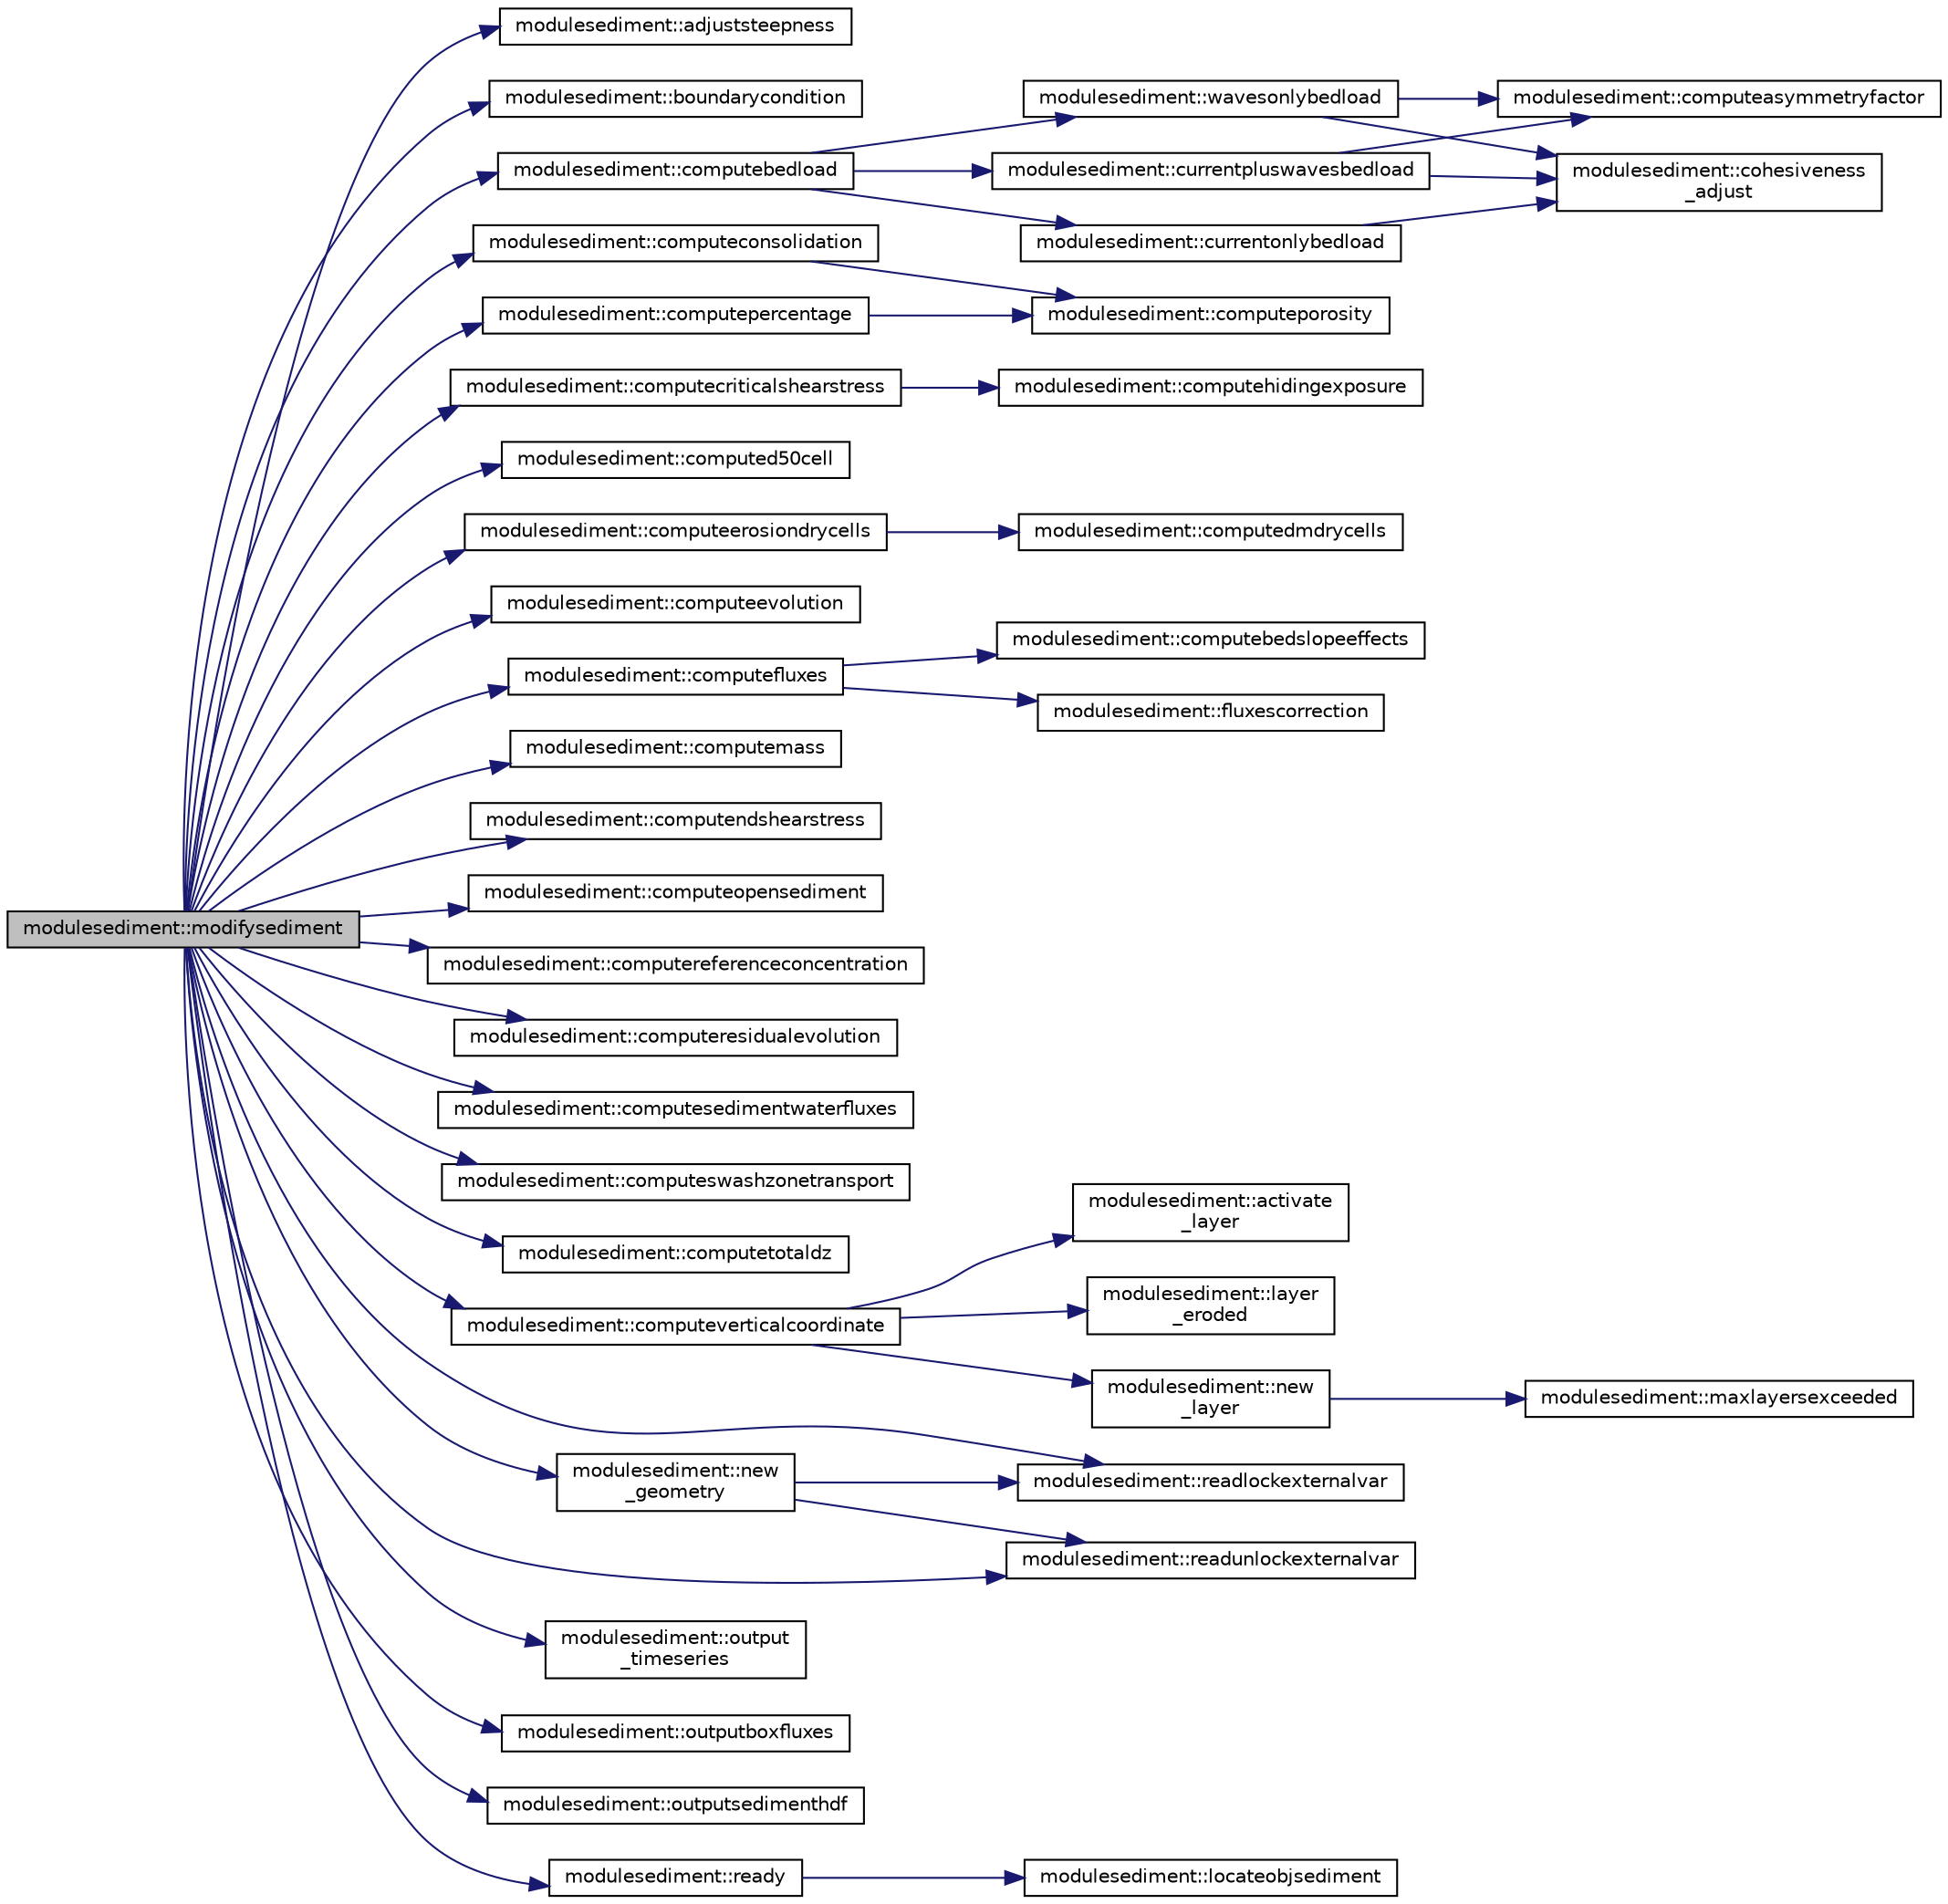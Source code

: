 digraph "modulesediment::modifysediment"
{
 // LATEX_PDF_SIZE
  edge [fontname="Helvetica",fontsize="10",labelfontname="Helvetica",labelfontsize="10"];
  node [fontname="Helvetica",fontsize="10",shape=record];
  rankdir="LR";
  Node1 [label="modulesediment::modifysediment",height=0.2,width=0.4,color="black", fillcolor="grey75", style="filled", fontcolor="black",tooltip=" "];
  Node1 -> Node2 [color="midnightblue",fontsize="10",style="solid",fontname="Helvetica"];
  Node2 [label="modulesediment::adjuststeepness",height=0.2,width=0.4,color="black", fillcolor="white", style="filled",URL="$namespacemodulesediment.html#aa82529eb8b689ee3ddf738441376e275",tooltip=" "];
  Node1 -> Node3 [color="midnightblue",fontsize="10",style="solid",fontname="Helvetica"];
  Node3 [label="modulesediment::boundarycondition",height=0.2,width=0.4,color="black", fillcolor="white", style="filled",URL="$namespacemodulesediment.html#a3b2c4d5436d7504be300368e5a584c64",tooltip=" "];
  Node1 -> Node4 [color="midnightblue",fontsize="10",style="solid",fontname="Helvetica"];
  Node4 [label="modulesediment::computebedload",height=0.2,width=0.4,color="black", fillcolor="white", style="filled",URL="$namespacemodulesediment.html#a621ed127ad378409a67e67c54993d3cb",tooltip=" "];
  Node4 -> Node5 [color="midnightblue",fontsize="10",style="solid",fontname="Helvetica"];
  Node5 [label="modulesediment::currentonlybedload",height=0.2,width=0.4,color="black", fillcolor="white", style="filled",URL="$namespacemodulesediment.html#a099f230f690695fa4061449e8880d0e7",tooltip=" "];
  Node5 -> Node6 [color="midnightblue",fontsize="10",style="solid",fontname="Helvetica"];
  Node6 [label="modulesediment::cohesiveness\l_adjust",height=0.2,width=0.4,color="black", fillcolor="white", style="filled",URL="$namespacemodulesediment.html#afbd767a170502bf18b5849039940895d",tooltip=" "];
  Node4 -> Node7 [color="midnightblue",fontsize="10",style="solid",fontname="Helvetica"];
  Node7 [label="modulesediment::currentpluswavesbedload",height=0.2,width=0.4,color="black", fillcolor="white", style="filled",URL="$namespacemodulesediment.html#ab4e81d1c3c2244f9bb0f378491adbc1e",tooltip=" "];
  Node7 -> Node6 [color="midnightblue",fontsize="10",style="solid",fontname="Helvetica"];
  Node7 -> Node8 [color="midnightblue",fontsize="10",style="solid",fontname="Helvetica"];
  Node8 [label="modulesediment::computeasymmetryfactor",height=0.2,width=0.4,color="black", fillcolor="white", style="filled",URL="$namespacemodulesediment.html#a7f0383935c0a22b77c959d32f6fa82e5",tooltip=" "];
  Node4 -> Node9 [color="midnightblue",fontsize="10",style="solid",fontname="Helvetica"];
  Node9 [label="modulesediment::wavesonlybedload",height=0.2,width=0.4,color="black", fillcolor="white", style="filled",URL="$namespacemodulesediment.html#ab75ac0182e2b11a8063dbb8027fa8d19",tooltip=" "];
  Node9 -> Node6 [color="midnightblue",fontsize="10",style="solid",fontname="Helvetica"];
  Node9 -> Node8 [color="midnightblue",fontsize="10",style="solid",fontname="Helvetica"];
  Node1 -> Node10 [color="midnightblue",fontsize="10",style="solid",fontname="Helvetica"];
  Node10 [label="modulesediment::computeconsolidation",height=0.2,width=0.4,color="black", fillcolor="white", style="filled",URL="$namespacemodulesediment.html#a513f33f980769b37c74ea34212fad388",tooltip=" "];
  Node10 -> Node11 [color="midnightblue",fontsize="10",style="solid",fontname="Helvetica"];
  Node11 [label="modulesediment::computeporosity",height=0.2,width=0.4,color="black", fillcolor="white", style="filled",URL="$namespacemodulesediment.html#a12a98e7d5cf87fedaf983b4eb24c1633",tooltip=" "];
  Node1 -> Node12 [color="midnightblue",fontsize="10",style="solid",fontname="Helvetica"];
  Node12 [label="modulesediment::computecriticalshearstress",height=0.2,width=0.4,color="black", fillcolor="white", style="filled",URL="$namespacemodulesediment.html#a04e890023555f00803b6373c6f8934cc",tooltip=" "];
  Node12 -> Node13 [color="midnightblue",fontsize="10",style="solid",fontname="Helvetica"];
  Node13 [label="modulesediment::computehidingexposure",height=0.2,width=0.4,color="black", fillcolor="white", style="filled",URL="$namespacemodulesediment.html#a03f094fcbc01dd75c60a5a69ce5dde19",tooltip=" "];
  Node1 -> Node14 [color="midnightblue",fontsize="10",style="solid",fontname="Helvetica"];
  Node14 [label="modulesediment::computed50cell",height=0.2,width=0.4,color="black", fillcolor="white", style="filled",URL="$namespacemodulesediment.html#ad32ebe12f24cd2680e47efaeaf5c8e56",tooltip=" "];
  Node1 -> Node15 [color="midnightblue",fontsize="10",style="solid",fontname="Helvetica"];
  Node15 [label="modulesediment::computeerosiondrycells",height=0.2,width=0.4,color="black", fillcolor="white", style="filled",URL="$namespacemodulesediment.html#a8f039d145535e96ceb83a4518f8f82a6",tooltip=" "];
  Node15 -> Node16 [color="midnightblue",fontsize="10",style="solid",fontname="Helvetica"];
  Node16 [label="modulesediment::computedmdrycells",height=0.2,width=0.4,color="black", fillcolor="white", style="filled",URL="$namespacemodulesediment.html#a299a31086ad8f844252db856c26e1ce7",tooltip=" "];
  Node1 -> Node17 [color="midnightblue",fontsize="10",style="solid",fontname="Helvetica"];
  Node17 [label="modulesediment::computeevolution",height=0.2,width=0.4,color="black", fillcolor="white", style="filled",URL="$namespacemodulesediment.html#aba93d4f48399841f747d4c862880f365",tooltip=" "];
  Node1 -> Node18 [color="midnightblue",fontsize="10",style="solid",fontname="Helvetica"];
  Node18 [label="modulesediment::computefluxes",height=0.2,width=0.4,color="black", fillcolor="white", style="filled",URL="$namespacemodulesediment.html#a1e2e55857d3719dbc4a034eb10281e6c",tooltip=" "];
  Node18 -> Node19 [color="midnightblue",fontsize="10",style="solid",fontname="Helvetica"];
  Node19 [label="modulesediment::computebedslopeeffects",height=0.2,width=0.4,color="black", fillcolor="white", style="filled",URL="$namespacemodulesediment.html#ab31a25d99dffd49784478e26814bbea5",tooltip=" "];
  Node18 -> Node20 [color="midnightblue",fontsize="10",style="solid",fontname="Helvetica"];
  Node20 [label="modulesediment::fluxescorrection",height=0.2,width=0.4,color="black", fillcolor="white", style="filled",URL="$namespacemodulesediment.html#a982ebf7fcffb2f4bd698f8ec31fea0d1",tooltip=" "];
  Node1 -> Node21 [color="midnightblue",fontsize="10",style="solid",fontname="Helvetica"];
  Node21 [label="modulesediment::computemass",height=0.2,width=0.4,color="black", fillcolor="white", style="filled",URL="$namespacemodulesediment.html#a38f45fc06e83e0a40fda99cfc71c39ce",tooltip=" "];
  Node1 -> Node22 [color="midnightblue",fontsize="10",style="solid",fontname="Helvetica"];
  Node22 [label="modulesediment::computendshearstress",height=0.2,width=0.4,color="black", fillcolor="white", style="filled",URL="$namespacemodulesediment.html#a9d78e985794a27f527367cd42c5dafb2",tooltip=" "];
  Node1 -> Node23 [color="midnightblue",fontsize="10",style="solid",fontname="Helvetica"];
  Node23 [label="modulesediment::computeopensediment",height=0.2,width=0.4,color="black", fillcolor="white", style="filled",URL="$namespacemodulesediment.html#a3b7a3bb199cbac91d1df5c84bbd12194",tooltip=" "];
  Node1 -> Node24 [color="midnightblue",fontsize="10",style="solid",fontname="Helvetica"];
  Node24 [label="modulesediment::computepercentage",height=0.2,width=0.4,color="black", fillcolor="white", style="filled",URL="$namespacemodulesediment.html#a967461a16889fe7be50495dad90a178a",tooltip=" "];
  Node24 -> Node11 [color="midnightblue",fontsize="10",style="solid",fontname="Helvetica"];
  Node1 -> Node25 [color="midnightblue",fontsize="10",style="solid",fontname="Helvetica"];
  Node25 [label="modulesediment::computereferenceconcentration",height=0.2,width=0.4,color="black", fillcolor="white", style="filled",URL="$namespacemodulesediment.html#ab4eb31a619673958de47a8eb42ca39fa",tooltip=" "];
  Node1 -> Node26 [color="midnightblue",fontsize="10",style="solid",fontname="Helvetica"];
  Node26 [label="modulesediment::computeresidualevolution",height=0.2,width=0.4,color="black", fillcolor="white", style="filled",URL="$namespacemodulesediment.html#ad51d2a28e0487a18346c78ef17c13307",tooltip=" "];
  Node1 -> Node27 [color="midnightblue",fontsize="10",style="solid",fontname="Helvetica"];
  Node27 [label="modulesediment::computesedimentwaterfluxes",height=0.2,width=0.4,color="black", fillcolor="white", style="filled",URL="$namespacemodulesediment.html#aef98ab4e43c91c6528368e12b3bc5199",tooltip=" "];
  Node1 -> Node28 [color="midnightblue",fontsize="10",style="solid",fontname="Helvetica"];
  Node28 [label="modulesediment::computeswashzonetransport",height=0.2,width=0.4,color="black", fillcolor="white", style="filled",URL="$namespacemodulesediment.html#a0fc734d1e2e7bacc8606e169d198ead5",tooltip=" "];
  Node1 -> Node29 [color="midnightblue",fontsize="10",style="solid",fontname="Helvetica"];
  Node29 [label="modulesediment::computetotaldz",height=0.2,width=0.4,color="black", fillcolor="white", style="filled",URL="$namespacemodulesediment.html#a9aa4c5d236de77268f5aa5b54dfdab36",tooltip=" "];
  Node1 -> Node30 [color="midnightblue",fontsize="10",style="solid",fontname="Helvetica"];
  Node30 [label="modulesediment::computeverticalcoordinate",height=0.2,width=0.4,color="black", fillcolor="white", style="filled",URL="$namespacemodulesediment.html#ae2d0c9fdf078f2fd81047486eb734a9d",tooltip=" "];
  Node30 -> Node31 [color="midnightblue",fontsize="10",style="solid",fontname="Helvetica"];
  Node31 [label="modulesediment::activate\l_layer",height=0.2,width=0.4,color="black", fillcolor="white", style="filled",URL="$namespacemodulesediment.html#a2047f2985bf32ff5a12cbd0def21cf95",tooltip=" "];
  Node30 -> Node32 [color="midnightblue",fontsize="10",style="solid",fontname="Helvetica"];
  Node32 [label="modulesediment::layer\l_eroded",height=0.2,width=0.4,color="black", fillcolor="white", style="filled",URL="$namespacemodulesediment.html#aba4245ac07452ebcf189f0cf9617d234",tooltip=" "];
  Node30 -> Node33 [color="midnightblue",fontsize="10",style="solid",fontname="Helvetica"];
  Node33 [label="modulesediment::new\l_layer",height=0.2,width=0.4,color="black", fillcolor="white", style="filled",URL="$namespacemodulesediment.html#acfebb5e32f4481cbb0199b98dc4ff545",tooltip=" "];
  Node33 -> Node34 [color="midnightblue",fontsize="10",style="solid",fontname="Helvetica"];
  Node34 [label="modulesediment::maxlayersexceeded",height=0.2,width=0.4,color="black", fillcolor="white", style="filled",URL="$namespacemodulesediment.html#aac53266b3dac9076f1df37c49e676383",tooltip=" "];
  Node1 -> Node35 [color="midnightblue",fontsize="10",style="solid",fontname="Helvetica"];
  Node35 [label="modulesediment::new\l_geometry",height=0.2,width=0.4,color="black", fillcolor="white", style="filled",URL="$namespacemodulesediment.html#aa3fda34444f716aac00714d297af27d3",tooltip=" "];
  Node35 -> Node36 [color="midnightblue",fontsize="10",style="solid",fontname="Helvetica"];
  Node36 [label="modulesediment::readlockexternalvar",height=0.2,width=0.4,color="black", fillcolor="white", style="filled",URL="$namespacemodulesediment.html#a94b876e44c6f435015c969c6a2f32978",tooltip=" "];
  Node35 -> Node37 [color="midnightblue",fontsize="10",style="solid",fontname="Helvetica"];
  Node37 [label="modulesediment::readunlockexternalvar",height=0.2,width=0.4,color="black", fillcolor="white", style="filled",URL="$namespacemodulesediment.html#a8c3164236748ba94c8bef14c5dd430b9",tooltip=" "];
  Node1 -> Node38 [color="midnightblue",fontsize="10",style="solid",fontname="Helvetica"];
  Node38 [label="modulesediment::output\l_timeseries",height=0.2,width=0.4,color="black", fillcolor="white", style="filled",URL="$namespacemodulesediment.html#a5763876f73ef752f30208f2fd9aba61e",tooltip=" "];
  Node1 -> Node39 [color="midnightblue",fontsize="10",style="solid",fontname="Helvetica"];
  Node39 [label="modulesediment::outputboxfluxes",height=0.2,width=0.4,color="black", fillcolor="white", style="filled",URL="$namespacemodulesediment.html#abf7a07c3cdbe931d82c21146e433eaeb",tooltip=" "];
  Node1 -> Node40 [color="midnightblue",fontsize="10",style="solid",fontname="Helvetica"];
  Node40 [label="modulesediment::outputsedimenthdf",height=0.2,width=0.4,color="black", fillcolor="white", style="filled",URL="$namespacemodulesediment.html#abfa4d5937f78f3781b6b3108b8068185",tooltip=" "];
  Node1 -> Node36 [color="midnightblue",fontsize="10",style="solid",fontname="Helvetica"];
  Node1 -> Node37 [color="midnightblue",fontsize="10",style="solid",fontname="Helvetica"];
  Node1 -> Node41 [color="midnightblue",fontsize="10",style="solid",fontname="Helvetica"];
  Node41 [label="modulesediment::ready",height=0.2,width=0.4,color="black", fillcolor="white", style="filled",URL="$namespacemodulesediment.html#a2427e7af36c908526797cc897f1dca07",tooltip=" "];
  Node41 -> Node42 [color="midnightblue",fontsize="10",style="solid",fontname="Helvetica"];
  Node42 [label="modulesediment::locateobjsediment",height=0.2,width=0.4,color="black", fillcolor="white", style="filled",URL="$namespacemodulesediment.html#a3719cfe21de51d5aff6e236bffdbe06d",tooltip=" "];
}
